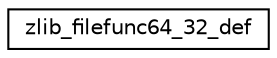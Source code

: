 digraph "Graphical Class Hierarchy"
{
  edge [fontname="Helvetica",fontsize="10",labelfontname="Helvetica",labelfontsize="10"];
  node [fontname="Helvetica",fontsize="10",shape=record];
  rankdir="LR";
  Node1 [label="zlib_filefunc64_32_def",height=0.2,width=0.4,color="black", fillcolor="white", style="filled",URL="$ioapi_8h.html#structzlib__filefunc64__32__def"];
}
